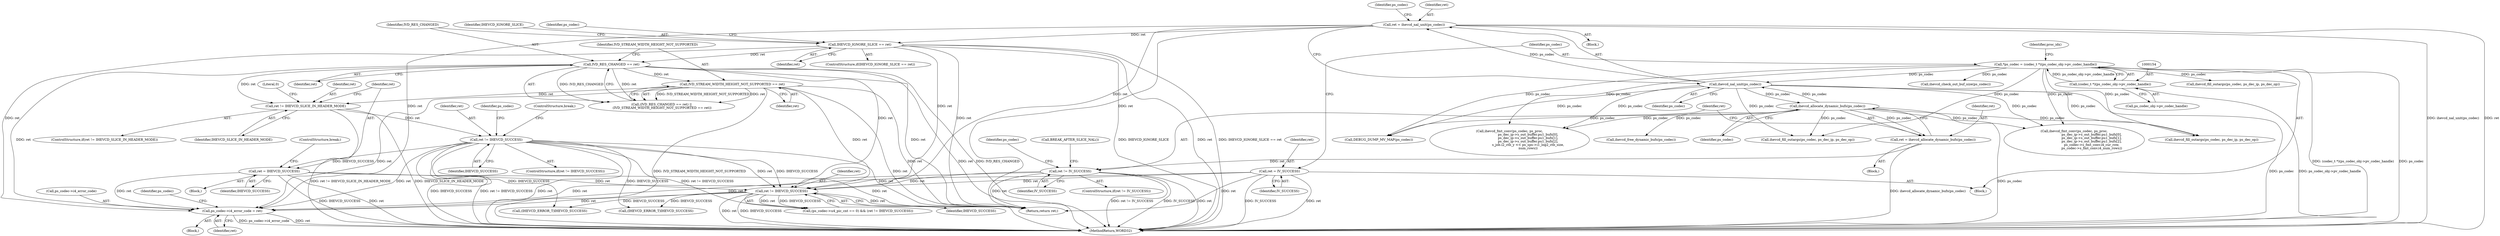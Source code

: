 digraph "0_Android_87fb7909c49e6a4510ba86ace1ffc83459c7e1b9@pointer" {
"1001223" [label="(Call,ps_codec->i4_error_code = ret)"];
"1001165" [label="(Call,ret = IHEVCD_SUCCESS)"];
"1001152" [label="(Call,ret != IHEVCD_SUCCESS)"];
"1001116" [label="(Call,ret != IHEVCD_SLICE_IN_HEADER_MODE)"];
"1001107" [label="(Call,IVD_RES_CHANGED == ret)"];
"1001086" [label="(Call,IHEVCD_IGNORE_SLICE == ret)"];
"1000984" [label="(Call,ret = ihevcd_nal_unit(ps_codec))"];
"1000986" [label="(Call,ihevcd_nal_unit(ps_codec))"];
"1000151" [label="(Call,*ps_codec = (codec_t *)(ps_codec_obj->pv_codec_handle))"];
"1000153" [label="(Call,(codec_t *)(ps_codec_obj->pv_codec_handle))"];
"1001183" [label="(Call,ihevcd_allocate_dynamic_bufs(ps_codec))"];
"1001110" [label="(Call,IVD_STREAM_WIDTH_HEIGHT_NOT_SUPPORTED == ret)"];
"1001219" [label="(Call,ret != IHEVCD_SUCCESS)"];
"1000147" [label="(Call,ret = IV_SUCCESS)"];
"1001186" [label="(Call,ret != IV_SUCCESS)"];
"1001181" [label="(Call,ret = ihevcd_allocate_dynamic_bufs(ps_codec))"];
"1000145" [label="(Block,)"];
"1001164" [label="(Block,)"];
"1000986" [label="(Call,ihevcd_nal_unit(ps_codec))"];
"1001184" [label="(Identifier,ps_codec)"];
"1000149" [label="(Identifier,IV_SUCCESS)"];
"1000162" [label="(Identifier,proc_idx)"];
"1000600" [label="(Call,ihevcd_fill_outargs(ps_codec, ps_dec_ip, ps_dec_op))"];
"1001634" [label="(Call,ihevcd_fmt_conv(ps_codec, ps_proc,\n                                  ps_dec_ip->s_out_buffer.pu1_bufs[0],\n                                  ps_dec_ip->s_out_buffer.pu1_bufs[1],\n                                  ps_dec_ip->s_out_buffer.pu1_bufs[2],\n                                  ps_codec->s_fmt_conv.i4_cur_row,\n                                  ps_codec->s_fmt_conv.i4_num_rows))"];
"1001088" [label="(Identifier,ret)"];
"1001424" [label="(Call,(IHEVCD_ERROR_T)IHEVCD_SUCCESS)"];
"1001182" [label="(Identifier,ret)"];
"1001213" [label="(Call,(ps_codec->u4_pic_cnt == 0) && (ret != IHEVCD_SUCCESS))"];
"1001191" [label="(Identifier,ps_codec)"];
"1000148" [label="(Identifier,ret)"];
"1001222" [label="(Block,)"];
"1000800" [label="(Block,)"];
"1000991" [label="(Identifier,ps_codec)"];
"1001186" [label="(Call,ret != IV_SUCCESS)"];
"1001108" [label="(Identifier,IVD_RES_CHANGED)"];
"1000153" [label="(Call,(codec_t *)(ps_codec_obj->pv_codec_handle))"];
"1000155" [label="(Call,ps_codec_obj->pv_codec_handle)"];
"1001228" [label="(Call,ihevcd_fill_outargs(ps_codec, ps_dec_ip, ps_dec_op))"];
"1001085" [label="(ControlStructure,if(IHEVCD_IGNORE_SLICE == ret))"];
"1000151" [label="(Call,*ps_codec = (codec_t *)(ps_codec_obj->pv_codec_handle))"];
"1001374" [label="(Call,(IHEVCD_ERROR_T)IHEVCD_SUCCESS)"];
"1001221" [label="(Identifier,IHEVCD_SUCCESS)"];
"1001179" [label="(Block,)"];
"1001901" [label="(Return,return ret;)"];
"1001086" [label="(Call,IHEVCD_IGNORE_SLICE == ret)"];
"1001187" [label="(Identifier,ret)"];
"1001224" [label="(Call,ps_codec->i4_error_code)"];
"1001154" [label="(Identifier,IHEVCD_SUCCESS)"];
"1001165" [label="(Call,ret = IHEVCD_SUCCESS)"];
"1001181" [label="(Call,ret = ihevcd_allocate_dynamic_bufs(ps_codec))"];
"1001227" [label="(Identifier,ret)"];
"1001117" [label="(Identifier,ret)"];
"1001118" [label="(Identifier,IHEVCD_SLICE_IN_HEADER_MODE)"];
"1001527" [label="(Call,ihevcd_fmt_conv(ps_codec, ps_proc,\n                                    ps_dec_ip->s_out_buffer.pu1_bufs[0],\n                                    ps_dec_ip->s_out_buffer.pu1_bufs[1],\n                                    ps_dec_ip->s_out_buffer.pu1_bufs[2],\n                                    s_job.i2_ctb_y << ps_sps->i1_log2_ctb_size,\n                                    num_rows))"];
"1000546" [label="(Call,ihevcd_check_out_buf_size(ps_codec))"];
"1001188" [label="(Identifier,IV_SUCCESS)"];
"1001110" [label="(Call,IVD_STREAM_WIDTH_HEIGHT_NOT_SUPPORTED == ret)"];
"1001220" [label="(Identifier,ret)"];
"1001168" [label="(ControlStructure,break;)"];
"1000985" [label="(Identifier,ret)"];
"1001185" [label="(ControlStructure,if(ret != IV_SUCCESS))"];
"1001820" [label="(Call,ihevcd_fill_outargs(ps_codec, ps_dec_ip, ps_dec_op))"];
"1001152" [label="(Call,ret != IHEVCD_SUCCESS)"];
"1001159" [label="(Identifier,ps_codec)"];
"1001166" [label="(Identifier,ret)"];
"1001229" [label="(Identifier,ps_codec)"];
"1000987" [label="(Identifier,ps_codec)"];
"1001155" [label="(ControlStructure,break;)"];
"1000984" [label="(Call,ret = ihevcd_nal_unit(ps_codec))"];
"1001112" [label="(Identifier,ret)"];
"1001115" [label="(ControlStructure,if(ret != IHEVCD_SLICE_IN_HEADER_MODE))"];
"1001123" [label="(Literal,0)"];
"1001092" [label="(Identifier,ps_codec)"];
"1001151" [label="(ControlStructure,if(ret != IHEVCD_SUCCESS))"];
"1001903" [label="(MethodReturn,WORD32)"];
"1001111" [label="(Identifier,IVD_STREAM_WIDTH_HEIGHT_NOT_SUPPORTED)"];
"1001679" [label="(Call,DEBUG_DUMP_MV_MAP(ps_codec))"];
"1001211" [label="(Call,BREAK_AFTER_SLICE_NAL())"];
"1001190" [label="(Call,ihevcd_free_dynamic_bufs(ps_codec))"];
"1001087" [label="(Identifier,IHEVCD_IGNORE_SLICE)"];
"1001109" [label="(Identifier,ret)"];
"1001153" [label="(Identifier,ret)"];
"1001223" [label="(Call,ps_codec->i4_error_code = ret)"];
"1001183" [label="(Call,ihevcd_allocate_dynamic_bufs(ps_codec))"];
"1000152" [label="(Identifier,ps_codec)"];
"1001167" [label="(Identifier,IHEVCD_SUCCESS)"];
"1000147" [label="(Call,ret = IV_SUCCESS)"];
"1001107" [label="(Call,IVD_RES_CHANGED == ret)"];
"1001116" [label="(Call,ret != IHEVCD_SLICE_IN_HEADER_MODE)"];
"1001219" [label="(Call,ret != IHEVCD_SUCCESS)"];
"1001106" [label="(Call,(IVD_RES_CHANGED == ret) ||\n (IVD_STREAM_WIDTH_HEIGHT_NOT_SUPPORTED == ret))"];
"1001223" -> "1001222"  [label="AST: "];
"1001223" -> "1001227"  [label="CFG: "];
"1001224" -> "1001223"  [label="AST: "];
"1001227" -> "1001223"  [label="AST: "];
"1001229" -> "1001223"  [label="CFG: "];
"1001223" -> "1001903"  [label="DDG: ret"];
"1001223" -> "1001903"  [label="DDG: ps_codec->i4_error_code"];
"1001165" -> "1001223"  [label="DDG: ret"];
"1001107" -> "1001223"  [label="DDG: ret"];
"1001086" -> "1001223"  [label="DDG: ret"];
"1001152" -> "1001223"  [label="DDG: ret"];
"1000984" -> "1001223"  [label="DDG: ret"];
"1001219" -> "1001223"  [label="DDG: ret"];
"1000147" -> "1001223"  [label="DDG: ret"];
"1001110" -> "1001223"  [label="DDG: ret"];
"1001186" -> "1001223"  [label="DDG: ret"];
"1001165" -> "1001164"  [label="AST: "];
"1001165" -> "1001167"  [label="CFG: "];
"1001166" -> "1001165"  [label="AST: "];
"1001167" -> "1001165"  [label="AST: "];
"1001168" -> "1001165"  [label="CFG: "];
"1001165" -> "1001903"  [label="DDG: ret"];
"1001165" -> "1001903"  [label="DDG: IHEVCD_SUCCESS"];
"1001152" -> "1001165"  [label="DDG: IHEVCD_SUCCESS"];
"1001165" -> "1001219"  [label="DDG: ret"];
"1001165" -> "1001901"  [label="DDG: ret"];
"1001152" -> "1001151"  [label="AST: "];
"1001152" -> "1001154"  [label="CFG: "];
"1001153" -> "1001152"  [label="AST: "];
"1001154" -> "1001152"  [label="AST: "];
"1001155" -> "1001152"  [label="CFG: "];
"1001159" -> "1001152"  [label="CFG: "];
"1001152" -> "1001903"  [label="DDG: IHEVCD_SUCCESS"];
"1001152" -> "1001903"  [label="DDG: ret != IHEVCD_SUCCESS"];
"1001152" -> "1001903"  [label="DDG: ret"];
"1001116" -> "1001152"  [label="DDG: ret"];
"1001152" -> "1001213"  [label="DDG: ret != IHEVCD_SUCCESS"];
"1001152" -> "1001219"  [label="DDG: ret"];
"1001152" -> "1001219"  [label="DDG: IHEVCD_SUCCESS"];
"1001152" -> "1001374"  [label="DDG: IHEVCD_SUCCESS"];
"1001152" -> "1001424"  [label="DDG: IHEVCD_SUCCESS"];
"1001152" -> "1001901"  [label="DDG: ret"];
"1001116" -> "1001115"  [label="AST: "];
"1001116" -> "1001118"  [label="CFG: "];
"1001117" -> "1001116"  [label="AST: "];
"1001118" -> "1001116"  [label="AST: "];
"1001123" -> "1001116"  [label="CFG: "];
"1001166" -> "1001116"  [label="CFG: "];
"1001116" -> "1001903"  [label="DDG: ret != IHEVCD_SLICE_IN_HEADER_MODE"];
"1001116" -> "1001903"  [label="DDG: IHEVCD_SLICE_IN_HEADER_MODE"];
"1001107" -> "1001116"  [label="DDG: ret"];
"1001110" -> "1001116"  [label="DDG: ret"];
"1001107" -> "1001106"  [label="AST: "];
"1001107" -> "1001109"  [label="CFG: "];
"1001108" -> "1001107"  [label="AST: "];
"1001109" -> "1001107"  [label="AST: "];
"1001111" -> "1001107"  [label="CFG: "];
"1001106" -> "1001107"  [label="CFG: "];
"1001107" -> "1001903"  [label="DDG: ret"];
"1001107" -> "1001903"  [label="DDG: IVD_RES_CHANGED"];
"1001107" -> "1001106"  [label="DDG: IVD_RES_CHANGED"];
"1001107" -> "1001106"  [label="DDG: ret"];
"1001086" -> "1001107"  [label="DDG: ret"];
"1001107" -> "1001110"  [label="DDG: ret"];
"1001107" -> "1001219"  [label="DDG: ret"];
"1001107" -> "1001901"  [label="DDG: ret"];
"1001086" -> "1001085"  [label="AST: "];
"1001086" -> "1001088"  [label="CFG: "];
"1001087" -> "1001086"  [label="AST: "];
"1001088" -> "1001086"  [label="AST: "];
"1001092" -> "1001086"  [label="CFG: "];
"1001108" -> "1001086"  [label="CFG: "];
"1001086" -> "1001903"  [label="DDG: IHEVCD_IGNORE_SLICE"];
"1001086" -> "1001903"  [label="DDG: ret"];
"1001086" -> "1001903"  [label="DDG: IHEVCD_IGNORE_SLICE == ret"];
"1000984" -> "1001086"  [label="DDG: ret"];
"1001086" -> "1001219"  [label="DDG: ret"];
"1001086" -> "1001901"  [label="DDG: ret"];
"1000984" -> "1000800"  [label="AST: "];
"1000984" -> "1000986"  [label="CFG: "];
"1000985" -> "1000984"  [label="AST: "];
"1000986" -> "1000984"  [label="AST: "];
"1000991" -> "1000984"  [label="CFG: "];
"1000984" -> "1001903"  [label="DDG: ihevcd_nal_unit(ps_codec)"];
"1000984" -> "1001903"  [label="DDG: ret"];
"1000986" -> "1000984"  [label="DDG: ps_codec"];
"1000984" -> "1001219"  [label="DDG: ret"];
"1000984" -> "1001901"  [label="DDG: ret"];
"1000986" -> "1000987"  [label="CFG: "];
"1000987" -> "1000986"  [label="AST: "];
"1000986" -> "1001903"  [label="DDG: ps_codec"];
"1000151" -> "1000986"  [label="DDG: ps_codec"];
"1001183" -> "1000986"  [label="DDG: ps_codec"];
"1000986" -> "1001183"  [label="DDG: ps_codec"];
"1000986" -> "1001228"  [label="DDG: ps_codec"];
"1000986" -> "1001527"  [label="DDG: ps_codec"];
"1000986" -> "1001634"  [label="DDG: ps_codec"];
"1000986" -> "1001679"  [label="DDG: ps_codec"];
"1000986" -> "1001820"  [label="DDG: ps_codec"];
"1000151" -> "1000145"  [label="AST: "];
"1000151" -> "1000153"  [label="CFG: "];
"1000152" -> "1000151"  [label="AST: "];
"1000153" -> "1000151"  [label="AST: "];
"1000162" -> "1000151"  [label="CFG: "];
"1000151" -> "1001903"  [label="DDG: ps_codec"];
"1000151" -> "1001903"  [label="DDG: (codec_t *)(ps_codec_obj->pv_codec_handle)"];
"1000153" -> "1000151"  [label="DDG: ps_codec_obj->pv_codec_handle"];
"1000151" -> "1000546"  [label="DDG: ps_codec"];
"1000151" -> "1000600"  [label="DDG: ps_codec"];
"1000151" -> "1001228"  [label="DDG: ps_codec"];
"1000151" -> "1001527"  [label="DDG: ps_codec"];
"1000151" -> "1001634"  [label="DDG: ps_codec"];
"1000151" -> "1001679"  [label="DDG: ps_codec"];
"1000151" -> "1001820"  [label="DDG: ps_codec"];
"1000153" -> "1000155"  [label="CFG: "];
"1000154" -> "1000153"  [label="AST: "];
"1000155" -> "1000153"  [label="AST: "];
"1000153" -> "1001903"  [label="DDG: ps_codec_obj->pv_codec_handle"];
"1001183" -> "1001181"  [label="AST: "];
"1001183" -> "1001184"  [label="CFG: "];
"1001184" -> "1001183"  [label="AST: "];
"1001181" -> "1001183"  [label="CFG: "];
"1001183" -> "1001903"  [label="DDG: ps_codec"];
"1001183" -> "1001181"  [label="DDG: ps_codec"];
"1001183" -> "1001190"  [label="DDG: ps_codec"];
"1001183" -> "1001228"  [label="DDG: ps_codec"];
"1001183" -> "1001527"  [label="DDG: ps_codec"];
"1001183" -> "1001634"  [label="DDG: ps_codec"];
"1001183" -> "1001679"  [label="DDG: ps_codec"];
"1001183" -> "1001820"  [label="DDG: ps_codec"];
"1001110" -> "1001106"  [label="AST: "];
"1001110" -> "1001112"  [label="CFG: "];
"1001111" -> "1001110"  [label="AST: "];
"1001112" -> "1001110"  [label="AST: "];
"1001106" -> "1001110"  [label="CFG: "];
"1001110" -> "1001903"  [label="DDG: IVD_STREAM_WIDTH_HEIGHT_NOT_SUPPORTED"];
"1001110" -> "1001903"  [label="DDG: ret"];
"1001110" -> "1001106"  [label="DDG: IVD_STREAM_WIDTH_HEIGHT_NOT_SUPPORTED"];
"1001110" -> "1001106"  [label="DDG: ret"];
"1001110" -> "1001219"  [label="DDG: ret"];
"1001110" -> "1001901"  [label="DDG: ret"];
"1001219" -> "1001213"  [label="AST: "];
"1001219" -> "1001221"  [label="CFG: "];
"1001220" -> "1001219"  [label="AST: "];
"1001221" -> "1001219"  [label="AST: "];
"1001213" -> "1001219"  [label="CFG: "];
"1001219" -> "1001903"  [label="DDG: IHEVCD_SUCCESS"];
"1001219" -> "1001903"  [label="DDG: ret"];
"1001219" -> "1001213"  [label="DDG: ret"];
"1001219" -> "1001213"  [label="DDG: IHEVCD_SUCCESS"];
"1000147" -> "1001219"  [label="DDG: ret"];
"1001186" -> "1001219"  [label="DDG: ret"];
"1001219" -> "1001374"  [label="DDG: IHEVCD_SUCCESS"];
"1001219" -> "1001424"  [label="DDG: IHEVCD_SUCCESS"];
"1001219" -> "1001901"  [label="DDG: ret"];
"1000147" -> "1000145"  [label="AST: "];
"1000147" -> "1000149"  [label="CFG: "];
"1000148" -> "1000147"  [label="AST: "];
"1000149" -> "1000147"  [label="AST: "];
"1000152" -> "1000147"  [label="CFG: "];
"1000147" -> "1001903"  [label="DDG: IV_SUCCESS"];
"1000147" -> "1001903"  [label="DDG: ret"];
"1000147" -> "1001901"  [label="DDG: ret"];
"1001186" -> "1001185"  [label="AST: "];
"1001186" -> "1001188"  [label="CFG: "];
"1001187" -> "1001186"  [label="AST: "];
"1001188" -> "1001186"  [label="AST: "];
"1001191" -> "1001186"  [label="CFG: "];
"1001211" -> "1001186"  [label="CFG: "];
"1001186" -> "1001903"  [label="DDG: ret != IV_SUCCESS"];
"1001186" -> "1001903"  [label="DDG: IV_SUCCESS"];
"1001186" -> "1001903"  [label="DDG: ret"];
"1001181" -> "1001186"  [label="DDG: ret"];
"1001186" -> "1001901"  [label="DDG: ret"];
"1001181" -> "1001179"  [label="AST: "];
"1001182" -> "1001181"  [label="AST: "];
"1001187" -> "1001181"  [label="CFG: "];
"1001181" -> "1001903"  [label="DDG: ihevcd_allocate_dynamic_bufs(ps_codec)"];
}
